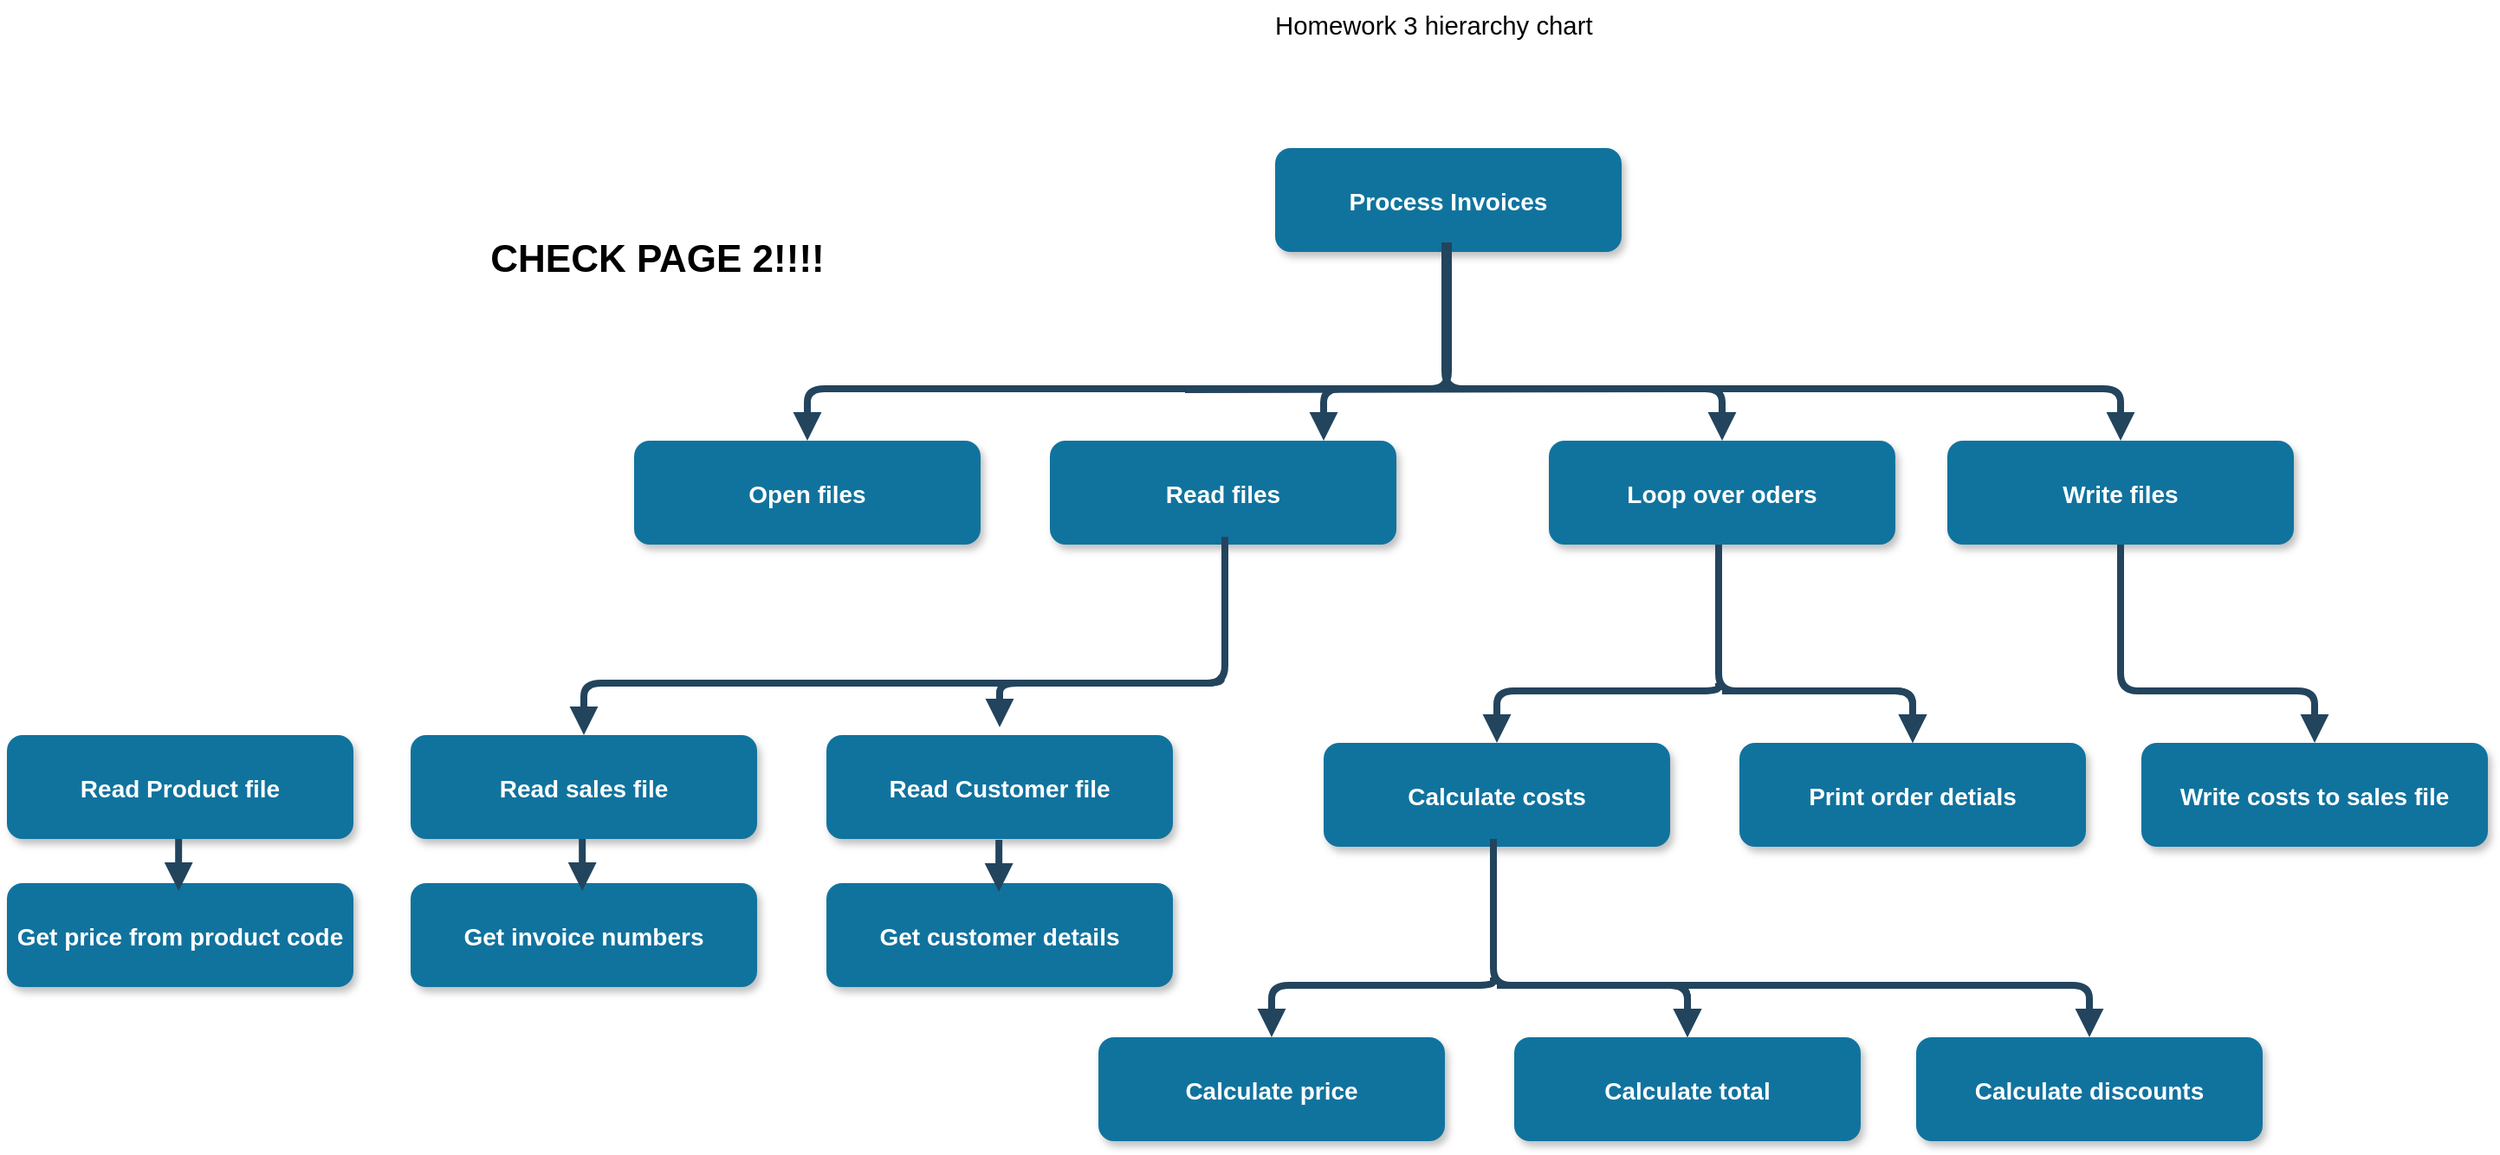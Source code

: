 <mxfile version="19.0.3" type="github" pages="2">
  <diagram name="Page-1" id="97916047-d0de-89f5-080d-49f4d83e522f">
    <mxGraphModel dx="1113" dy="655" grid="1" gridSize="10" guides="1" tooltips="1" connect="1" arrows="1" fold="1" page="1" pageScale="1.5" pageWidth="1169" pageHeight="827" background="none" math="0" shadow="0">
      <root>
        <mxCell id="0" />
        <mxCell id="1" parent="0" />
        <mxCell id="2" value="Process Invoices" style="rounded=1;fillColor=#10739E;strokeColor=none;shadow=1;gradientColor=none;fontStyle=1;fontColor=#FFFFFF;fontSize=14;" parent="1" vertex="1">
          <mxGeometry x="932" y="185.5" width="200" height="60" as="geometry" />
        </mxCell>
        <mxCell id="4" value="Open files" style="rounded=1;fillColor=#10739E;strokeColor=none;shadow=1;gradientColor=none;fontStyle=1;fontColor=#FFFFFF;fontSize=14;" parent="1" vertex="1">
          <mxGeometry x="562" y="354.5" width="200" height="60" as="geometry" />
        </mxCell>
        <mxCell id="5" value="Read files" style="rounded=1;fillColor=#10739E;strokeColor=none;shadow=1;gradientColor=none;fontStyle=1;fontColor=#FFFFFF;fontSize=14;" parent="1" vertex="1">
          <mxGeometry x="802" y="354.5" width="200" height="60" as="geometry" />
        </mxCell>
        <mxCell id="6" value="Loop over oders" style="rounded=1;fillColor=#10739E;strokeColor=none;shadow=1;gradientColor=none;fontStyle=1;fontColor=#FFFFFF;fontSize=14;" parent="1" vertex="1">
          <mxGeometry x="1090" y="354.5" width="200" height="60" as="geometry" />
        </mxCell>
        <mxCell id="30" value="" style="edgeStyle=elbowEdgeStyle;elbow=vertical;strokeWidth=4;endArrow=block;endFill=1;fontStyle=1;strokeColor=#23445D;" parent="1" target="5" edge="1">
          <mxGeometry x="282" y="64.5" width="100" height="100" as="geometry">
            <mxPoint x="1030" y="320" as="sourcePoint" />
            <mxPoint x="382" y="64.5" as="targetPoint" />
            <Array as="points">
              <mxPoint x="960" y="324.5" />
            </Array>
          </mxGeometry>
        </mxCell>
        <mxCell id="31" value="" style="edgeStyle=elbowEdgeStyle;elbow=vertical;strokeWidth=4;endArrow=block;endFill=1;fontStyle=1;strokeColor=#23445D;" parent="1" target="4" edge="1">
          <mxGeometry x="282" y="64.5" width="100" height="100" as="geometry">
            <mxPoint x="1032" y="240" as="sourcePoint" />
            <mxPoint x="382" y="64.5" as="targetPoint" />
            <Array as="points">
              <mxPoint x="850" y="324.5" />
            </Array>
          </mxGeometry>
        </mxCell>
        <mxCell id="32" value="" style="edgeStyle=elbowEdgeStyle;elbow=vertical;strokeWidth=4;endArrow=block;endFill=1;fontStyle=1;strokeColor=#23445D;entryX=0.5;entryY=0;entryDx=0;entryDy=0;" parent="1" target="6" edge="1">
          <mxGeometry x="-198" y="64.5" width="100" height="100" as="geometry">
            <mxPoint x="880" y="325" as="sourcePoint" />
            <mxPoint x="-98" y="64.5" as="targetPoint" />
            <Array as="points">
              <mxPoint x="620" y="324.5" />
            </Array>
          </mxGeometry>
        </mxCell>
        <mxCell id="uTX9UfP-OH2B6d-9z1kE-55" value="&lt;span id=&quot;docs-internal-guid-120bae5a-7fff-3cc1-e373-b1d5db235957&quot;&gt;&lt;span style=&quot;font-size: 11pt; font-family: Arial; background-color: transparent; font-variant-numeric: normal; font-variant-east-asian: normal; vertical-align: baseline;&quot;&gt;Homework 3&amp;nbsp;&lt;/span&gt;&lt;/span&gt;&lt;span id=&quot;docs-internal-guid-120bae5a-7fff-3cc1-e373-b1d5db235957&quot;&gt;&lt;span style=&quot;font-size: 11pt; font-family: Arial; background-color: transparent; font-variant-numeric: normal; font-variant-east-asian: normal; vertical-align: baseline;&quot;&gt;hierarchy chart&lt;/span&gt;&lt;/span&gt;" style="text;whiteSpace=wrap;html=1;" vertex="1" parent="1">
          <mxGeometry x="930" y="100" width="200" height="30" as="geometry" />
        </mxCell>
        <mxCell id="uTX9UfP-OH2B6d-9z1kE-56" value="Write files" style="rounded=1;fillColor=#10739E;strokeColor=none;shadow=1;gradientColor=none;fontStyle=1;fontColor=#FFFFFF;fontSize=14;" vertex="1" parent="1">
          <mxGeometry x="1320" y="354.5" width="200" height="60" as="geometry" />
        </mxCell>
        <mxCell id="uTX9UfP-OH2B6d-9z1kE-57" value="" style="edgeStyle=elbowEdgeStyle;elbow=vertical;strokeWidth=4;endArrow=block;endFill=1;fontStyle=1;strokeColor=#23445D;entryX=0.5;entryY=0;entryDx=0;entryDy=0;" edge="1" parent="1" target="uTX9UfP-OH2B6d-9z1kE-56">
          <mxGeometry x="280" y="64.5" width="100" height="100" as="geometry">
            <mxPoint x="1030" y="240" as="sourcePoint" />
            <mxPoint x="1158" y="354.5" as="targetPoint" />
            <Array as="points">
              <mxPoint x="1098" y="324.5" />
            </Array>
          </mxGeometry>
        </mxCell>
        <mxCell id="uTX9UfP-OH2B6d-9z1kE-65" value="Read sales file" style="rounded=1;fillColor=#10739E;strokeColor=none;shadow=1;gradientColor=none;fontStyle=1;fontColor=#FFFFFF;fontSize=14;" vertex="1" parent="1">
          <mxGeometry x="433" y="524.5" width="200" height="60" as="geometry" />
        </mxCell>
        <mxCell id="uTX9UfP-OH2B6d-9z1kE-66" value="Read Customer file" style="rounded=1;fillColor=#10739E;strokeColor=none;shadow=1;gradientColor=none;fontStyle=1;fontColor=#FFFFFF;fontSize=14;" vertex="1" parent="1">
          <mxGeometry x="673" y="524.5" width="200" height="60" as="geometry" />
        </mxCell>
        <mxCell id="uTX9UfP-OH2B6d-9z1kE-67" value="Get invoice numbers" style="rounded=1;fillColor=#10739E;strokeColor=none;shadow=1;gradientColor=none;fontStyle=1;fontColor=#FFFFFF;fontSize=14;" vertex="1" parent="1">
          <mxGeometry x="433" y="610" width="200" height="60" as="geometry" />
        </mxCell>
        <mxCell id="uTX9UfP-OH2B6d-9z1kE-68" value="" style="edgeStyle=elbowEdgeStyle;elbow=vertical;strokeWidth=4;endArrow=block;endFill=1;fontStyle=1;strokeColor=#23445D;" edge="1" parent="1">
          <mxGeometry x="153" y="234.5" width="100" height="100" as="geometry">
            <mxPoint x="901" y="490" as="sourcePoint" />
            <mxPoint x="773" y="520" as="targetPoint" />
            <Array as="points">
              <mxPoint x="831" y="494.5" />
            </Array>
          </mxGeometry>
        </mxCell>
        <mxCell id="uTX9UfP-OH2B6d-9z1kE-69" value="" style="edgeStyle=elbowEdgeStyle;elbow=vertical;strokeWidth=4;endArrow=block;endFill=1;fontStyle=1;strokeColor=#23445D;" edge="1" parent="1" target="uTX9UfP-OH2B6d-9z1kE-65">
          <mxGeometry x="153" y="234.5" width="100" height="100" as="geometry">
            <mxPoint x="903" y="410" as="sourcePoint" />
            <mxPoint x="253" y="234.5" as="targetPoint" />
            <Array as="points">
              <mxPoint x="721" y="494.5" />
            </Array>
          </mxGeometry>
        </mxCell>
        <mxCell id="uTX9UfP-OH2B6d-9z1kE-71" value="Get customer details" style="rounded=1;fillColor=#10739E;strokeColor=none;shadow=1;gradientColor=none;fontStyle=1;fontColor=#FFFFFF;fontSize=14;" vertex="1" parent="1">
          <mxGeometry x="673" y="610" width="200" height="60" as="geometry" />
        </mxCell>
        <mxCell id="uTX9UfP-OH2B6d-9z1kE-73" value="" style="edgeStyle=elbowEdgeStyle;elbow=vertical;strokeWidth=4;endArrow=block;endFill=1;fontStyle=1;strokeColor=#23445D;" edge="1" parent="1">
          <mxGeometry x="-587.91" y="74.5" width="100" height="100" as="geometry">
            <mxPoint x="532.09" y="584.5" as="sourcePoint" />
            <mxPoint x="532.09" y="614.5" as="targetPoint" />
          </mxGeometry>
        </mxCell>
        <mxCell id="uTX9UfP-OH2B6d-9z1kE-76" value="" style="edgeStyle=elbowEdgeStyle;elbow=vertical;strokeWidth=4;endArrow=block;endFill=1;fontStyle=1;strokeColor=#23445D;" edge="1" parent="1">
          <mxGeometry x="-347.43" y="75" width="100" height="100" as="geometry">
            <mxPoint x="772.57" y="585" as="sourcePoint" />
            <mxPoint x="772.57" y="615" as="targetPoint" />
            <Array as="points">
              <mxPoint x="860.48" y="590.5" />
            </Array>
          </mxGeometry>
        </mxCell>
        <mxCell id="uTX9UfP-OH2B6d-9z1kE-77" value="Read Product file" style="rounded=1;fillColor=#10739E;strokeColor=none;shadow=1;gradientColor=none;fontStyle=1;fontColor=#FFFFFF;fontSize=14;" vertex="1" parent="1">
          <mxGeometry x="200" y="524.5" width="200" height="60" as="geometry" />
        </mxCell>
        <mxCell id="uTX9UfP-OH2B6d-9z1kE-78" value="Get price from product code" style="rounded=1;fillColor=#10739E;strokeColor=none;shadow=1;gradientColor=none;fontStyle=1;fontColor=#FFFFFF;fontSize=14;" vertex="1" parent="1">
          <mxGeometry x="200" y="610" width="200" height="60" as="geometry" />
        </mxCell>
        <mxCell id="uTX9UfP-OH2B6d-9z1kE-79" value="" style="edgeStyle=elbowEdgeStyle;elbow=vertical;strokeWidth=4;endArrow=block;endFill=1;fontStyle=1;strokeColor=#23445D;" edge="1" parent="1">
          <mxGeometry x="-820.91" y="74.5" width="100" height="100" as="geometry">
            <mxPoint x="299.09" y="584.5" as="sourcePoint" />
            <mxPoint x="299.09" y="614.5" as="targetPoint" />
          </mxGeometry>
        </mxCell>
        <mxCell id="uTX9UfP-OH2B6d-9z1kE-81" value="Calculate costs" style="rounded=1;fillColor=#10739E;strokeColor=none;shadow=1;gradientColor=none;fontStyle=1;fontColor=#FFFFFF;fontSize=14;" vertex="1" parent="1">
          <mxGeometry x="960" y="529" width="200" height="60" as="geometry" />
        </mxCell>
        <mxCell id="uTX9UfP-OH2B6d-9z1kE-82" value="Print order detials" style="rounded=1;fillColor=#10739E;strokeColor=none;shadow=1;gradientColor=none;fontStyle=1;fontColor=#FFFFFF;fontSize=14;" vertex="1" parent="1">
          <mxGeometry x="1200" y="529" width="200" height="60" as="geometry" />
        </mxCell>
        <mxCell id="uTX9UfP-OH2B6d-9z1kE-83" value="" style="edgeStyle=elbowEdgeStyle;elbow=vertical;strokeWidth=4;endArrow=block;endFill=1;fontStyle=1;strokeColor=#23445D;entryX=0.5;entryY=0;entryDx=0;entryDy=0;" edge="1" parent="1" target="uTX9UfP-OH2B6d-9z1kE-81">
          <mxGeometry x="440" y="239" width="100" height="100" as="geometry">
            <mxPoint x="1188" y="494.5" as="sourcePoint" />
            <mxPoint x="540" y="239" as="targetPoint" />
            <Array as="points">
              <mxPoint x="1118" y="499" />
            </Array>
          </mxGeometry>
        </mxCell>
        <mxCell id="uTX9UfP-OH2B6d-9z1kE-85" value="" style="edgeStyle=elbowEdgeStyle;elbow=vertical;strokeWidth=4;endArrow=block;endFill=1;fontStyle=1;strokeColor=#23445D;entryX=0.5;entryY=0;entryDx=0;entryDy=0;" edge="1" parent="1" target="uTX9UfP-OH2B6d-9z1kE-82">
          <mxGeometry x="-40" y="239" width="100" height="100" as="geometry">
            <mxPoint x="1190" y="499" as="sourcePoint" />
            <mxPoint x="60" y="239" as="targetPoint" />
            <Array as="points">
              <mxPoint x="778" y="499" />
            </Array>
          </mxGeometry>
        </mxCell>
        <mxCell id="uTX9UfP-OH2B6d-9z1kE-87" value="" style="edgeStyle=elbowEdgeStyle;elbow=vertical;strokeWidth=4;endArrow=block;endFill=1;fontStyle=1;strokeColor=#23445D;entryX=0.5;entryY=0;entryDx=0;entryDy=0;" edge="1" parent="1" target="uTX9UfP-OH2B6d-9z1kE-82">
          <mxGeometry x="438" y="239" width="100" height="100" as="geometry">
            <mxPoint x="1188" y="414.5" as="sourcePoint" />
            <mxPoint x="1530" y="529" as="targetPoint" />
            <Array as="points">
              <mxPoint x="1256" y="499" />
            </Array>
          </mxGeometry>
        </mxCell>
        <mxCell id="uTX9UfP-OH2B6d-9z1kE-88" value="Calculate price" style="rounded=1;fillColor=#10739E;strokeColor=none;shadow=1;gradientColor=none;fontStyle=1;fontColor=#FFFFFF;fontSize=14;" vertex="1" parent="1">
          <mxGeometry x="830" y="699" width="200" height="60" as="geometry" />
        </mxCell>
        <mxCell id="uTX9UfP-OH2B6d-9z1kE-89" value="Calculate total" style="rounded=1;fillColor=#10739E;strokeColor=none;shadow=1;gradientColor=none;fontStyle=1;fontColor=#FFFFFF;fontSize=14;" vertex="1" parent="1">
          <mxGeometry x="1070" y="699" width="200" height="60" as="geometry" />
        </mxCell>
        <mxCell id="uTX9UfP-OH2B6d-9z1kE-90" value="" style="edgeStyle=elbowEdgeStyle;elbow=vertical;strokeWidth=4;endArrow=block;endFill=1;fontStyle=1;strokeColor=#23445D;entryX=0.5;entryY=0;entryDx=0;entryDy=0;" edge="1" parent="1" target="uTX9UfP-OH2B6d-9z1kE-88">
          <mxGeometry x="310" y="409" width="100" height="100" as="geometry">
            <mxPoint x="1058" y="664.5" as="sourcePoint" />
            <mxPoint x="410" y="409" as="targetPoint" />
            <Array as="points">
              <mxPoint x="988" y="669" />
            </Array>
          </mxGeometry>
        </mxCell>
        <mxCell id="uTX9UfP-OH2B6d-9z1kE-91" value="" style="edgeStyle=elbowEdgeStyle;elbow=vertical;strokeWidth=4;endArrow=block;endFill=1;fontStyle=1;strokeColor=#23445D;entryX=0.5;entryY=0;entryDx=0;entryDy=0;" edge="1" parent="1" target="uTX9UfP-OH2B6d-9z1kE-89">
          <mxGeometry x="-170" y="409" width="100" height="100" as="geometry">
            <mxPoint x="1060" y="669" as="sourcePoint" />
            <mxPoint x="-70" y="409" as="targetPoint" />
            <Array as="points">
              <mxPoint x="648" y="669" />
            </Array>
          </mxGeometry>
        </mxCell>
        <mxCell id="uTX9UfP-OH2B6d-9z1kE-92" value="" style="edgeStyle=elbowEdgeStyle;elbow=vertical;strokeWidth=4;endArrow=block;endFill=1;fontStyle=1;strokeColor=#23445D;entryX=0.5;entryY=0;entryDx=0;entryDy=0;" edge="1" parent="1" target="uTX9UfP-OH2B6d-9z1kE-89">
          <mxGeometry x="260" y="-20" width="100" height="100" as="geometry">
            <mxPoint x="1058" y="584.5" as="sourcePoint" />
            <mxPoint x="1400" y="699" as="targetPoint" />
            <Array as="points">
              <mxPoint x="1126" y="669" />
            </Array>
            <mxPoint x="-54" y="-2" as="offset" />
          </mxGeometry>
        </mxCell>
        <mxCell id="uTX9UfP-OH2B6d-9z1kE-93" value="Calculate discounts" style="rounded=1;fillColor=#10739E;strokeColor=none;shadow=1;gradientColor=none;fontStyle=1;fontColor=#FFFFFF;fontSize=14;" vertex="1" parent="1">
          <mxGeometry x="1302" y="699" width="200" height="60" as="geometry" />
        </mxCell>
        <mxCell id="uTX9UfP-OH2B6d-9z1kE-94" value="" style="edgeStyle=elbowEdgeStyle;elbow=vertical;strokeWidth=4;endArrow=block;endFill=1;fontStyle=1;strokeColor=#23445D;entryX=0.5;entryY=0;entryDx=0;entryDy=0;" edge="1" parent="1" target="uTX9UfP-OH2B6d-9z1kE-93">
          <mxGeometry x="540" y="409" width="100" height="100" as="geometry">
            <mxPoint x="1060" y="669" as="sourcePoint" />
            <mxPoint x="1632" y="699" as="targetPoint" />
            <Array as="points">
              <mxPoint x="1358" y="669" />
            </Array>
          </mxGeometry>
        </mxCell>
        <mxCell id="uTX9UfP-OH2B6d-9z1kE-95" value="Write costs to sales file" style="rounded=1;fillColor=#10739E;strokeColor=none;shadow=1;gradientColor=none;fontStyle=1;fontColor=#FFFFFF;fontSize=14;" vertex="1" parent="1">
          <mxGeometry x="1432" y="529" width="200" height="60" as="geometry" />
        </mxCell>
        <mxCell id="uTX9UfP-OH2B6d-9z1kE-96" value="" style="edgeStyle=elbowEdgeStyle;elbow=vertical;strokeWidth=4;endArrow=block;endFill=1;fontStyle=1;strokeColor=#23445D;entryX=0.5;entryY=0;entryDx=0;entryDy=0;" edge="1" parent="1" target="uTX9UfP-OH2B6d-9z1kE-95">
          <mxGeometry x="670" y="239" width="100" height="100" as="geometry">
            <mxPoint x="1420.0" y="414.5" as="sourcePoint" />
            <mxPoint x="1762" y="529" as="targetPoint" />
            <Array as="points">
              <mxPoint x="1488" y="499" />
            </Array>
          </mxGeometry>
        </mxCell>
        <mxCell id="9-cbj1Y-ny6F8yJwRPDL-32" value="CHECK PAGE 2!!!!" style="text;html=1;align=center;verticalAlign=middle;resizable=0;points=[];autosize=1;strokeColor=none;fillColor=none;fontSize=22;fontStyle=1" vertex="1" parent="1">
          <mxGeometry x="470" y="235" width="210" height="30" as="geometry" />
        </mxCell>
      </root>
    </mxGraphModel>
  </diagram>
  <diagram id="g72KdCJ_HcEn71HY_5JC" name="Page-2">
    <mxGraphModel dx="1049" dy="1591" grid="1" gridSize="10" guides="1" tooltips="1" connect="1" arrows="1" fold="1" page="1" pageScale="1" pageWidth="827" pageHeight="1169" math="0" shadow="0">
      <root>
        <mxCell id="0" />
        <mxCell id="1" parent="0" />
        <mxCell id="d90yPBZ4SZs-xgIhAt26-1" value="Main" style="rounded=1;fillColor=#10739E;strokeColor=none;shadow=1;gradientColor=none;fontStyle=1;fontColor=#FFFFFF;fontSize=14;" vertex="1" parent="1">
          <mxGeometry x="1970" y="235.5" width="200" height="60" as="geometry" />
        </mxCell>
        <mxCell id="d90yPBZ4SZs-xgIhAt26-2" value="Initialize" style="rounded=1;fillColor=#10739E;strokeColor=none;shadow=1;gradientColor=none;fontStyle=1;fontColor=#FFFFFF;fontSize=14;" vertex="1" parent="1">
          <mxGeometry x="1678" y="404.5" width="200" height="60" as="geometry" />
        </mxCell>
        <mxCell id="d90yPBZ4SZs-xgIhAt26-3" value="Processdata" style="rounded=1;fillColor=#10739E;strokeColor=none;shadow=1;gradientColor=none;fontStyle=1;fontColor=#FFFFFF;fontSize=14;" vertex="1" parent="1">
          <mxGeometry x="1968" y="404.5" width="200" height="60" as="geometry" />
        </mxCell>
        <mxCell id="d90yPBZ4SZs-xgIhAt26-4" value="Calculate average" style="rounded=1;fillColor=#10739E;strokeColor=none;shadow=1;gradientColor=none;fontStyle=1;fontColor=#FFFFFF;fontSize=14;" vertex="1" parent="1">
          <mxGeometry x="2258" y="404.5" width="200" height="60" as="geometry" />
        </mxCell>
        <mxCell id="d90yPBZ4SZs-xgIhAt26-5" value="" style="edgeStyle=elbowEdgeStyle;elbow=vertical;strokeWidth=4;endArrow=block;endFill=1;fontStyle=1;strokeColor=#23445D;" edge="1" parent="1" target="d90yPBZ4SZs-xgIhAt26-3">
          <mxGeometry x="1390" y="114.5" width="100" height="100" as="geometry">
            <mxPoint x="2068" y="290" as="sourcePoint" />
            <mxPoint x="1490" y="114.5" as="targetPoint" />
            <Array as="points">
              <mxPoint x="2068" y="374.5" />
            </Array>
          </mxGeometry>
        </mxCell>
        <mxCell id="d90yPBZ4SZs-xgIhAt26-6" value="" style="edgeStyle=elbowEdgeStyle;elbow=vertical;strokeWidth=4;endArrow=block;endFill=1;fontStyle=1;strokeColor=#23445D;" edge="1" parent="1" target="d90yPBZ4SZs-xgIhAt26-2">
          <mxGeometry x="1350" y="114.5" width="100" height="100" as="geometry">
            <mxPoint x="2098" y="370" as="sourcePoint" />
            <mxPoint x="1450" y="114.5" as="targetPoint" />
            <Array as="points">
              <mxPoint x="1918" y="374.5" />
            </Array>
          </mxGeometry>
        </mxCell>
        <mxCell id="d90yPBZ4SZs-xgIhAt26-7" value="" style="edgeStyle=elbowEdgeStyle;elbow=vertical;strokeWidth=4;endArrow=block;endFill=1;fontStyle=1;strokeColor=#23445D;entryX=0.5;entryY=0;entryDx=0;entryDy=0;" edge="1" parent="1" target="d90yPBZ4SZs-xgIhAt26-4">
          <mxGeometry x="840" y="114.5" width="100" height="100" as="geometry">
            <mxPoint x="1918" y="375" as="sourcePoint" />
            <mxPoint x="940" y="114.5" as="targetPoint" />
            <Array as="points">
              <mxPoint x="1658" y="374.5" />
            </Array>
          </mxGeometry>
        </mxCell>
        <mxCell id="d90yPBZ4SZs-xgIhAt26-8" value="&lt;span id=&quot;docs-internal-guid-120bae5a-7fff-3cc1-e373-b1d5db235957&quot;&gt;&lt;span style=&quot;font-size: 11pt; font-family: Arial; background-color: transparent; font-variant-numeric: normal; font-variant-east-asian: normal; vertical-align: baseline;&quot;&gt;Worksheet 3 Thinking procedurally&amp;nbsp;&amp;nbsp;&lt;/span&gt;&lt;/span&gt;&lt;span id=&quot;docs-internal-guid-120bae5a-7fff-3cc1-e373-b1d5db235957&quot;&gt;&lt;span style=&quot;font-size: 11pt; font-family: Arial; background-color: transparent; font-variant-numeric: normal; font-variant-east-asian: normal; vertical-align: baseline;&quot;&gt;hierarchy chart&lt;/span&gt;&lt;/span&gt;" style="text;whiteSpace=wrap;html=1;" vertex="1" parent="1">
          <mxGeometry x="1968" y="150" width="200" height="30" as="geometry" />
        </mxCell>
        <mxCell id="d90yPBZ4SZs-xgIhAt26-36" value="Promt for numbers" style="rounded=1;fillColor=#10739E;strokeColor=none;shadow=1;gradientColor=none;fontStyle=1;fontColor=#FFFFFF;fontSize=14;" vertex="1" parent="1">
          <mxGeometry x="1748" y="574.5" width="200" height="60" as="geometry" />
        </mxCell>
        <mxCell id="d90yPBZ4SZs-xgIhAt26-37" value="find max" style="rounded=1;fillColor=#10739E;strokeColor=none;shadow=1;gradientColor=none;fontStyle=1;fontColor=#FFFFFF;fontSize=14;" vertex="1" parent="1">
          <mxGeometry x="1968" y="574.5" width="200" height="60" as="geometry" />
        </mxCell>
        <mxCell id="d90yPBZ4SZs-xgIhAt26-38" value="Perform calcuations" style="rounded=1;fillColor=#10739E;strokeColor=none;shadow=1;gradientColor=none;fontStyle=1;fontColor=#FFFFFF;fontSize=14;" vertex="1" parent="1">
          <mxGeometry x="2198" y="574.5" width="200" height="60" as="geometry" />
        </mxCell>
        <mxCell id="d90yPBZ4SZs-xgIhAt26-39" value="" style="edgeStyle=elbowEdgeStyle;elbow=vertical;strokeWidth=4;endArrow=block;endFill=1;fontStyle=1;strokeColor=#23445D;" edge="1" parent="1" target="d90yPBZ4SZs-xgIhAt26-37">
          <mxGeometry x="1390" y="284.5" width="100" height="100" as="geometry">
            <mxPoint x="2068" y="460" as="sourcePoint" />
            <mxPoint x="1490" y="284.5" as="targetPoint" />
            <Array as="points">
              <mxPoint x="2068" y="544.5" />
            </Array>
          </mxGeometry>
        </mxCell>
        <mxCell id="d90yPBZ4SZs-xgIhAt26-40" value="" style="edgeStyle=elbowEdgeStyle;elbow=vertical;strokeWidth=4;endArrow=block;endFill=1;fontStyle=1;strokeColor=#23445D;" edge="1" parent="1" target="d90yPBZ4SZs-xgIhAt26-36">
          <mxGeometry x="1320" y="284.5" width="100" height="100" as="geometry">
            <mxPoint x="2068" y="540" as="sourcePoint" />
            <mxPoint x="1420" y="284.5" as="targetPoint" />
            <Array as="points">
              <mxPoint x="1888" y="544.5" />
            </Array>
          </mxGeometry>
        </mxCell>
        <mxCell id="d90yPBZ4SZs-xgIhAt26-41" value="" style="edgeStyle=elbowEdgeStyle;elbow=vertical;strokeWidth=4;endArrow=block;endFill=1;fontStyle=1;strokeColor=#23445D;" edge="1" parent="1">
          <mxGeometry x="840" y="284.5" width="100" height="100" as="geometry">
            <mxPoint x="1918" y="545" as="sourcePoint" />
            <mxPoint x="2258" y="570" as="targetPoint" />
            <Array as="points">
              <mxPoint x="1658" y="544.5" />
            </Array>
          </mxGeometry>
        </mxCell>
      </root>
    </mxGraphModel>
  </diagram>
</mxfile>
